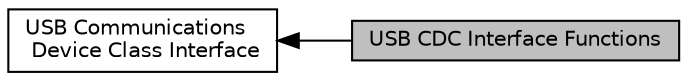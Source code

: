 digraph "USB CDC Interface Functions"
{
  edge [fontname="Helvetica",fontsize="10",labelfontname="Helvetica",labelfontsize="10"];
  node [fontname="Helvetica",fontsize="10",shape=record];
  rankdir=LR;
  Node0 [label="USB CDC Interface Functions",height=0.2,width=0.4,color="black", fillcolor="grey75", style="filled", fontcolor="black"];
  Node1 [label="USB Communications\l Device Class Interface",height=0.2,width=0.4,color="black", fillcolor="white", style="filled",URL="$group___s_d___u_s_b___c_d_c.html",tooltip="USB CDC interface configuration and control. "];
  Node1->Node0 [shape=plaintext, dir="back", style="solid"];
}
